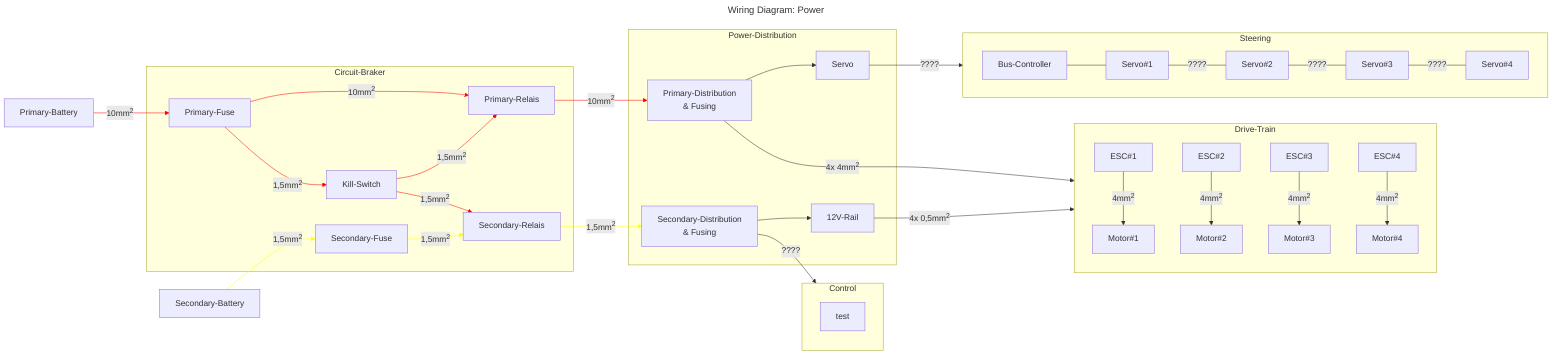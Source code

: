 ---
title: "Wiring Diagram: Power"
---
 graph LR

Primary-Battery --> |10mm<sup>2| Primary-Fuse
Secondary-Battery --> |1,5mm<sup>2| Secondary-Fuse
subgraph Circuit-Braker
    direction LR
    Primary-Fuse --> |10mm<sup>2| Primary-Relais
    Primary-Fuse --> |1,5mm<sup>2| Kill-Switch --> |1,5mm<sup>2| Primary-Relais & Secondary-Relais  
    Secondary-Fuse --> |1,5mm<sup>2| Secondary-Relais
end

Primary-Relais --> |10mm<sup>2| PD
Secondary-Relais --> |1,5mm<sup>2| SD
subgraph Power-Distribution
    direction LR
    PD[Primary-Distribution \n & Fusing] --> Servo
    SD[Secondary-Distribution \n & Fusing] --> 12V-Rail
    
end

Servo --> |????| Steering
subgraph Steering
    direction LR 
    Bus-Controller --- Servo#1 --- |????| Servo#2 --- |????| Servo#3 --- |????| Servo#4
end


PD --> |4x 4mm<sup>2| Drive-Train
12V-Rail --> |4x 0,5mm<sup>2| Drive-Train
subgraph Drive-Train
    direction TB
    ESC#1 --> |4mm<sup>2| Motor#1
    ESC#2 --> |4mm<sup>2| Motor#2
    ESC#3 --> |4mm<sup>2| Motor#3
    ESC#4 --> |4mm<sup>2| Motor#4
end

SD --> |????| Control
subgraph Control
    test
end

linkStyle 0,2,3,4,5,7 stroke:red
linkStyle 1,6,8 stroke:yellow